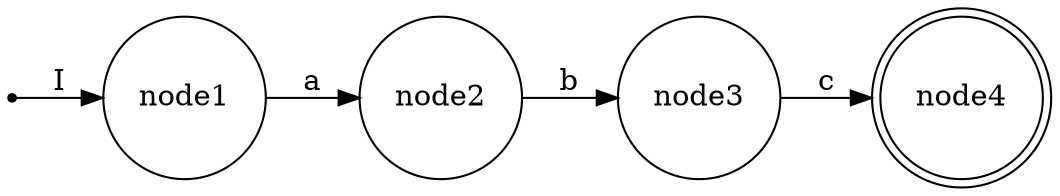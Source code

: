 digraph AFN{
rankdir=LR; 
 node[shape = circle];
nodeI [shape=point];
node1 [name="1"];
node2 [name="2"];
node3 [name="3"];
node4 [name="4"];
node4 [name="4" shape = "doublecircle"];
nodeI -> node1 [label = "I"];
node1 -> node2 [label = "a"];
node2 -> node3 [label = "b"];
node3 -> node4 [label = "c"];
}
